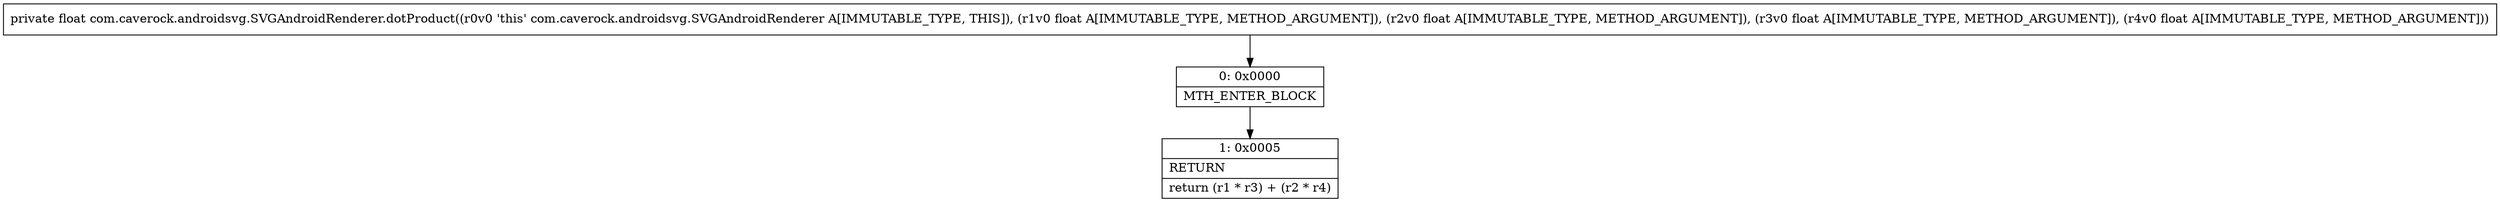 digraph "CFG forcom.caverock.androidsvg.SVGAndroidRenderer.dotProduct(FFFF)F" {
Node_0 [shape=record,label="{0\:\ 0x0000|MTH_ENTER_BLOCK\l}"];
Node_1 [shape=record,label="{1\:\ 0x0005|RETURN\l|return (r1 * r3) + (r2 * r4)\l}"];
MethodNode[shape=record,label="{private float com.caverock.androidsvg.SVGAndroidRenderer.dotProduct((r0v0 'this' com.caverock.androidsvg.SVGAndroidRenderer A[IMMUTABLE_TYPE, THIS]), (r1v0 float A[IMMUTABLE_TYPE, METHOD_ARGUMENT]), (r2v0 float A[IMMUTABLE_TYPE, METHOD_ARGUMENT]), (r3v0 float A[IMMUTABLE_TYPE, METHOD_ARGUMENT]), (r4v0 float A[IMMUTABLE_TYPE, METHOD_ARGUMENT])) }"];
MethodNode -> Node_0;
Node_0 -> Node_1;
}

